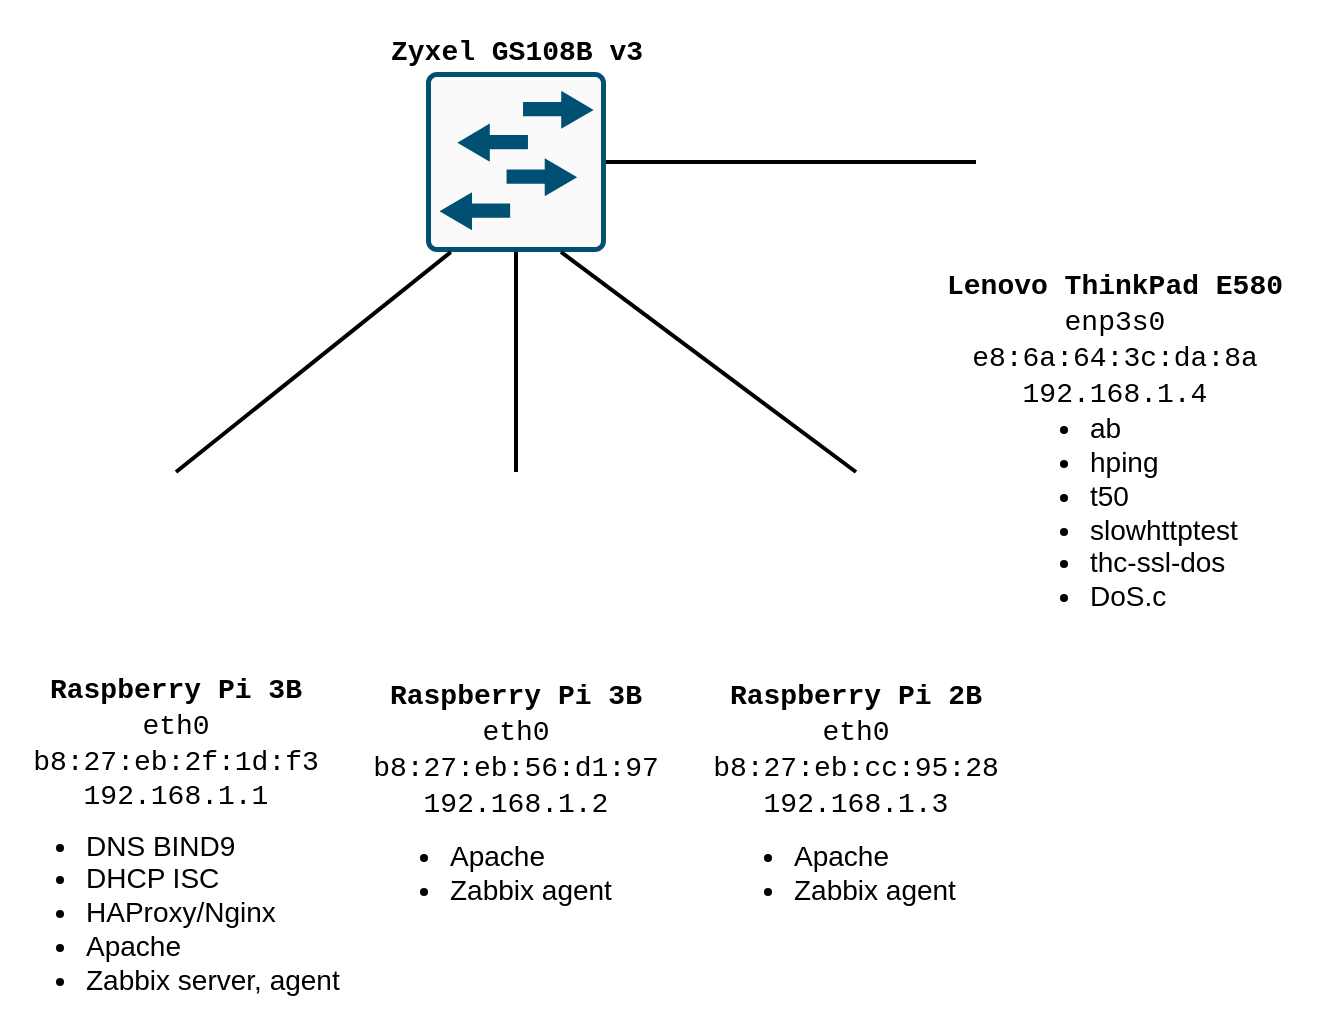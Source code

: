 <mxfile version="14.5.1" type="device"><diagram id="sxx2GKCwNmAHB8X7jExW" name="Page-1"><mxGraphModel dx="1422" dy="757" grid="1" gridSize="10" guides="1" tooltips="1" connect="1" arrows="1" fold="1" page="1" pageScale="1" pageWidth="1654" pageHeight="2336" math="0" shadow="0"><root><mxCell id="0"/><mxCell id="1" parent="0"/><mxCell id="yWiyOHPLRxYb1iLAo7sI-1" value="" style="points=[[0.015,0.015,0],[0.985,0.015,0],[0.985,0.985,0],[0.015,0.985,0],[0.25,0,0],[0.5,0,0],[0.75,0,0],[1,0.25,0],[1,0.5,0],[1,0.75,0],[0.75,1,0],[0.5,1,0],[0.25,1,0],[0,0.75,0],[0,0.5,0],[0,0.25,0]];verticalLabelPosition=bottom;html=1;verticalAlign=top;aspect=fixed;align=center;pointerEvents=1;shape=mxgraph.cisco19.rect;prIcon=l2_switch;fillColor=#FAFAFA;strokeColor=#005073;" vertex="1" parent="1"><mxGeometry x="525" y="230" width="90" height="90" as="geometry"/></mxCell><mxCell id="yWiyOHPLRxYb1iLAo7sI-2" value="" style="shape=image;html=1;verticalAlign=top;verticalLabelPosition=bottom;labelBackgroundColor=#ffffff;imageAspect=0;aspect=fixed;image=https://cdn4.iconfinder.com/data/icons/social-life/512/raspberry-pi-128.png" vertex="1" parent="1"><mxGeometry x="360" y="430" width="80" height="80" as="geometry"/></mxCell><mxCell id="yWiyOHPLRxYb1iLAo7sI-3" value="" style="shape=image;html=1;verticalAlign=top;verticalLabelPosition=bottom;labelBackgroundColor=#ffffff;imageAspect=0;aspect=fixed;image=https://cdn4.iconfinder.com/data/icons/social-life/512/raspberry-pi-128.png" vertex="1" parent="1"><mxGeometry x="530" y="430" width="80" height="80" as="geometry"/></mxCell><mxCell id="yWiyOHPLRxYb1iLAo7sI-4" value="" style="shape=image;html=1;verticalAlign=top;verticalLabelPosition=bottom;labelBackgroundColor=#ffffff;imageAspect=0;aspect=fixed;image=https://cdn4.iconfinder.com/data/icons/social-life/512/raspberry-pi-128.png" vertex="1" parent="1"><mxGeometry x="700" y="430" width="80" height="80" as="geometry"/></mxCell><mxCell id="yWiyOHPLRxYb1iLAo7sI-5" value="" style="shape=image;html=1;verticalAlign=top;verticalLabelPosition=bottom;labelBackgroundColor=#ffffff;imageAspect=0;aspect=fixed;image=https://cdn1.iconfinder.com/data/icons/communication-icons-10/750/Untitled-1-08-128.png" vertex="1" parent="1"><mxGeometry x="800" y="211" width="128" height="128" as="geometry"/></mxCell><mxCell id="yWiyOHPLRxYb1iLAo7sI-7" value="" style="endArrow=none;html=1;exitX=0.5;exitY=0;exitDx=0;exitDy=0;entryX=0.138;entryY=1;entryDx=0;entryDy=0;entryPerimeter=0;strokeWidth=2;" edge="1" parent="1" source="yWiyOHPLRxYb1iLAo7sI-2" target="yWiyOHPLRxYb1iLAo7sI-1"><mxGeometry width="50" height="50" relative="1" as="geometry"><mxPoint x="700" y="410" as="sourcePoint"/><mxPoint x="750" y="360" as="targetPoint"/></mxGeometry></mxCell><mxCell id="yWiyOHPLRxYb1iLAo7sI-8" value="" style="endArrow=none;html=1;exitX=0.5;exitY=0;exitDx=0;exitDy=0;entryX=0.5;entryY=1;entryDx=0;entryDy=0;entryPerimeter=0;strokeWidth=2;" edge="1" parent="1" source="yWiyOHPLRxYb1iLAo7sI-3" target="yWiyOHPLRxYb1iLAo7sI-1"><mxGeometry width="50" height="50" relative="1" as="geometry"><mxPoint x="700" y="410" as="sourcePoint"/><mxPoint x="750" y="360" as="targetPoint"/></mxGeometry></mxCell><mxCell id="yWiyOHPLRxYb1iLAo7sI-9" value="" style="endArrow=none;html=1;entryX=0.75;entryY=1;entryDx=0;entryDy=0;entryPerimeter=0;exitX=0.5;exitY=0;exitDx=0;exitDy=0;strokeWidth=2;" edge="1" parent="1" source="yWiyOHPLRxYb1iLAo7sI-4" target="yWiyOHPLRxYb1iLAo7sI-1"><mxGeometry width="50" height="50" relative="1" as="geometry"><mxPoint x="700" y="410" as="sourcePoint"/><mxPoint x="750" y="360" as="targetPoint"/></mxGeometry></mxCell><mxCell id="yWiyOHPLRxYb1iLAo7sI-10" value="" style="endArrow=none;html=1;exitX=1;exitY=0.5;exitDx=0;exitDy=0;exitPerimeter=0;entryX=0;entryY=0.5;entryDx=0;entryDy=0;strokeWidth=2;" edge="1" parent="1" source="yWiyOHPLRxYb1iLAo7sI-1" target="yWiyOHPLRxYb1iLAo7sI-5"><mxGeometry width="50" height="50" relative="1" as="geometry"><mxPoint x="700" y="410" as="sourcePoint"/><mxPoint x="780" y="290" as="targetPoint"/></mxGeometry></mxCell><mxCell id="yWiyOHPLRxYb1iLAo7sI-11" value="&lt;div style=&quot;font-size: 14px&quot;&gt;&lt;font style=&quot;font-size: 14px&quot; face=&quot;Courier New&quot;&gt;&lt;b&gt;Raspberry Pi 3B&lt;/b&gt;&lt;br&gt;&lt;/font&gt;&lt;/div&gt;&lt;div style=&quot;font-size: 14px&quot;&gt;&lt;font style=&quot;font-size: 14px&quot; face=&quot;Courier New&quot;&gt;eth0&lt;font style=&quot;font-size: 14px&quot; color=&quot;#000000&quot;&gt;&lt;span style=&quot;background: #ffffff&quot;&gt;&lt;br&gt;&lt;/span&gt;&lt;/font&gt;&lt;/font&gt;&lt;/div&gt;&lt;div style=&quot;font-size: 14px&quot;&gt;&lt;font style=&quot;font-size: 14px&quot; face=&quot;Courier New&quot; color=&quot;#000000&quot;&gt;&lt;span style=&quot;background: #ffffff&quot;&gt;b8:27:eb:2f:1d:f3&lt;/span&gt;&lt;/font&gt;&lt;/div&gt;&lt;div style=&quot;font-size: 14px&quot;&gt;&lt;font style=&quot;font-size: 14px&quot; face=&quot;Courier New&quot;&gt;192.168.1.1&lt;br&gt;&lt;/font&gt;&lt;/div&gt;" style="text;html=1;strokeColor=none;fillColor=none;align=center;verticalAlign=middle;whiteSpace=wrap;rounded=0;" vertex="1" parent="1"><mxGeometry x="325" y="535" width="150" height="60" as="geometry"/></mxCell><mxCell id="yWiyOHPLRxYb1iLAo7sI-12" value="&lt;div style=&quot;font-size: 14px&quot;&gt;&lt;br&gt;&lt;font style=&quot;font-size: 14px&quot; face=&quot;Courier New&quot;&gt;&lt;font style=&quot;font-size: 14px&quot; face=&quot;Courier New&quot;&gt;&lt;b&gt;Raspberry Pi 3B&lt;/b&gt;&lt;/font&gt;&lt;/font&gt;&lt;/div&gt;&lt;div style=&quot;font-size: 14px&quot;&gt;&lt;font style=&quot;font-size: 14px&quot; face=&quot;Courier New&quot;&gt;eth0&lt;font style=&quot;font-size: 14px&quot; color=&quot;#000000&quot;&gt;&lt;span style=&quot;background: #ffffff&quot;&gt;&lt;br&gt;&lt;/span&gt;&lt;/font&gt;&lt;/font&gt;&lt;/div&gt;&lt;div style=&quot;font-size: 14px&quot;&gt;&lt;font style=&quot;font-size: 14px&quot; face=&quot;Courier New&quot; color=&quot;#000000&quot;&gt;&lt;span style=&quot;background: #ffffff&quot;&gt;b8:27:eb:56:d1:97&lt;/span&gt;&lt;/font&gt;&lt;/div&gt;&lt;div style=&quot;font-size: 14px&quot;&gt;&lt;font style=&quot;font-size: 14px&quot; face=&quot;Courier New&quot;&gt;192.168.1.2&lt;br&gt;&lt;/font&gt;&lt;/div&gt;" style="text;html=1;strokeColor=none;fillColor=none;align=center;verticalAlign=middle;whiteSpace=wrap;rounded=0;" vertex="1" parent="1"><mxGeometry x="495" y="525" width="150" height="70" as="geometry"/></mxCell><mxCell id="yWiyOHPLRxYb1iLAo7sI-13" value="&lt;div style=&quot;font-size: 14px&quot;&gt;&lt;font style=&quot;font-size: 14px&quot;&gt;&lt;br&gt;&lt;font style=&quot;font-size: 14px&quot; face=&quot;Courier New&quot;&gt;&lt;font style=&quot;font-size: 14px&quot; face=&quot;Courier New&quot;&gt;&lt;b&gt;Raspberry Pi 2B&lt;/b&gt;&lt;/font&gt;&lt;/font&gt;&lt;/font&gt;&lt;/div&gt;&lt;div style=&quot;font-size: 14px&quot;&gt;&lt;font style=&quot;font-size: 14px&quot; face=&quot;Courier New&quot;&gt;eth0&lt;font style=&quot;font-size: 14px&quot; color=&quot;#000000&quot;&gt;&lt;span style=&quot;background: #ffffff&quot;&gt;&lt;br&gt;&lt;/span&gt;&lt;/font&gt;&lt;/font&gt;&lt;/div&gt;&lt;div style=&quot;font-size: 14px&quot;&gt;&lt;font style=&quot;font-size: 14px&quot; face=&quot;Courier New&quot;&gt;&lt;font style=&quot;font-size: 14px&quot; color=&quot;#000000&quot;&gt;&lt;span style=&quot;background: #ffffff&quot;&gt;b8:27:eb:cc:95:28&lt;/span&gt;&lt;/font&gt;&lt;br&gt;&lt;/font&gt;&lt;/div&gt;&lt;div style=&quot;font-size: 14px&quot;&gt;&lt;font style=&quot;font-size: 14px&quot; face=&quot;Courier New&quot;&gt;192.168.1.3&lt;br&gt;&lt;/font&gt;&lt;/div&gt;" style="text;html=1;strokeColor=none;fillColor=none;align=center;verticalAlign=middle;whiteSpace=wrap;rounded=0;" vertex="1" parent="1"><mxGeometry x="665" y="525" width="150" height="70" as="geometry"/></mxCell><mxCell id="yWiyOHPLRxYb1iLAo7sI-14" value="&lt;div style=&quot;font-size: 14px&quot;&gt;&lt;br&gt;&lt;font style=&quot;font-size: 14px&quot; face=&quot;Courier New&quot;&gt;&lt;font style=&quot;font-size: 14px&quot; face=&quot;Courier New&quot;&gt;&lt;b&gt;Lenovo ThinkPad E580&lt;br&gt;&lt;/b&gt;&lt;/font&gt;&lt;/font&gt;&lt;/div&gt;&lt;div style=&quot;font-size: 14px&quot;&gt;&lt;font style=&quot;font-size: 14px&quot; face=&quot;Courier New&quot;&gt;enp3s0&lt;/font&gt;&lt;/div&gt;&lt;div style=&quot;font-size: 14px&quot;&gt;&lt;font style=&quot;font-size: 14px&quot; face=&quot;Courier New&quot;&gt;&lt;font style=&quot;font-size: 14px&quot; color=&quot;#000000&quot;&gt;&lt;span style=&quot;background: #ffffff&quot;&gt;e8:6a:64:3c:da:8a&lt;/span&gt;&lt;/font&gt;&lt;/font&gt;&lt;br&gt;&#9;&lt;/div&gt;&lt;div style=&quot;font-size: 14px&quot;&gt;&lt;font style=&quot;font-size: 14px&quot; face=&quot;Courier New&quot;&gt;192.168.1.4&lt;br&gt;&lt;/font&gt;&lt;/div&gt;" style="text;html=1;strokeColor=none;fillColor=none;align=center;verticalAlign=middle;whiteSpace=wrap;rounded=0;" vertex="1" parent="1"><mxGeometry x="779" y="320" width="181" height="70" as="geometry"/></mxCell><mxCell id="yWiyOHPLRxYb1iLAo7sI-15" value="&lt;div style=&quot;font-size: 14px&quot;&gt;&lt;br&gt;&lt;font style=&quot;font-size: 14px&quot; face=&quot;Courier New&quot;&gt;&lt;font style=&quot;font-size: 14px&quot; face=&quot;Courier New&quot;&gt;&lt;b&gt;Zyxel GS108B v3&lt;/b&gt;&lt;/font&gt;&lt;/font&gt;&lt;font style=&quot;font-size: 14px&quot; face=&quot;Courier New&quot;&gt;&lt;font style=&quot;font-size: 14px&quot; face=&quot;Courier New&quot;&gt;&lt;b&gt;&lt;br&gt;&#9;&lt;br&gt;&#9;&lt;/b&gt;&lt;/font&gt;&lt;/font&gt;&lt;/div&gt;" style="text;html=1;strokeColor=none;fillColor=none;align=center;verticalAlign=middle;whiteSpace=wrap;rounded=0;" vertex="1" parent="1"><mxGeometry x="479.5" y="210" width="181" height="20" as="geometry"/></mxCell><mxCell id="yWiyOHPLRxYb1iLAo7sI-17" value="&lt;ul style=&quot;font-size: 14px&quot;&gt;&lt;li&gt;&lt;font style=&quot;font-size: 14px&quot;&gt;DNS BIND9&lt;/font&gt;&lt;/li&gt;&lt;li&gt;&lt;font style=&quot;font-size: 14px&quot;&gt;DHCP ISC&lt;/font&gt;&lt;/li&gt;&lt;li&gt;&lt;font style=&quot;font-size: 14px&quot;&gt;HAProxy/Nginx&lt;/font&gt;&lt;/li&gt;&lt;li&gt;&lt;font style=&quot;font-size: 14px&quot;&gt;Apache&lt;/font&gt;&lt;/li&gt;&lt;li&gt;&lt;font style=&quot;font-size: 14px&quot;&gt;Zabbix server, agent&lt;br&gt;&lt;/font&gt;&lt;/li&gt;&lt;/ul&gt;" style="text;html=1;strokeColor=none;fillColor=none;align=left;verticalAlign=middle;whiteSpace=wrap;rounded=0;" vertex="1" parent="1"><mxGeometry x="312.5" y="610" width="175" height="80" as="geometry"/></mxCell><mxCell id="yWiyOHPLRxYb1iLAo7sI-18" value="&lt;ul style=&quot;font-size: 14px&quot;&gt;&lt;li&gt;&lt;font style=&quot;font-size: 14px&quot;&gt;Apache&lt;/font&gt;&lt;/li&gt;&lt;li&gt;&lt;font style=&quot;font-size: 14px&quot;&gt;Zabbix agent&lt;br&gt;&lt;/font&gt;&lt;/li&gt;&lt;/ul&gt;" style="text;html=1;strokeColor=none;fillColor=none;align=left;verticalAlign=middle;whiteSpace=wrap;rounded=0;" vertex="1" parent="1"><mxGeometry x="495" y="590" width="160" height="80" as="geometry"/></mxCell><mxCell id="yWiyOHPLRxYb1iLAo7sI-19" value="&lt;ul style=&quot;font-size: 14px&quot;&gt;&lt;li&gt;&lt;font style=&quot;font-size: 14px&quot;&gt;Apache&lt;/font&gt;&lt;/li&gt;&lt;li&gt;&lt;font style=&quot;font-size: 14px&quot;&gt;Zabbix agent&lt;br&gt;&lt;/font&gt;&lt;/li&gt;&lt;/ul&gt;" style="text;html=1;strokeColor=none;fillColor=none;align=left;verticalAlign=middle;whiteSpace=wrap;rounded=0;" vertex="1" parent="1"><mxGeometry x="667" y="590" width="160" height="80" as="geometry"/></mxCell><mxCell id="yWiyOHPLRxYb1iLAo7sI-20" value="&lt;ul style=&quot;font-size: 14px&quot;&gt;&lt;li&gt;&lt;font style=&quot;font-size: 14px&quot;&gt;ab&lt;/font&gt;&lt;/li&gt;&lt;li&gt;&lt;font style=&quot;font-size: 14px&quot;&gt;hping&lt;/font&gt;&lt;/li&gt;&lt;li&gt;&lt;font style=&quot;font-size: 14px&quot;&gt;t50&lt;/font&gt;&lt;/li&gt;&lt;li&gt;&lt;font style=&quot;font-size: 14px&quot;&gt;slowhttptest&lt;/font&gt;&lt;/li&gt;&lt;li&gt;&lt;font style=&quot;font-size: 14px&quot;&gt;thc-ssl-dos&lt;/font&gt;&lt;/li&gt;&lt;li&gt;&lt;font style=&quot;font-size: 14px&quot;&gt;DoS.c&lt;br&gt;&lt;/font&gt;&lt;/li&gt;&lt;/ul&gt;" style="text;html=1;strokeColor=none;fillColor=none;align=left;verticalAlign=middle;whiteSpace=wrap;rounded=0;" vertex="1" parent="1"><mxGeometry x="815" y="410" width="160" height="80" as="geometry"/></mxCell></root></mxGraphModel></diagram></mxfile>